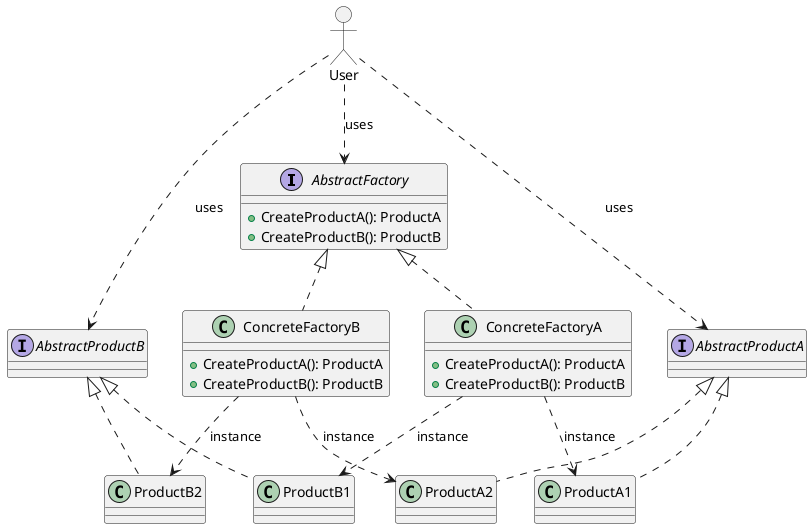@startuml
allowmixing
interface AbstractFactory {
    + CreateProductA(): ProductA
    + CreateProductB(): ProductB
}

class ConcreteFactoryA implements AbstractFactory {
    + CreateProductA(): ProductA
    + CreateProductB(): ProductB
}

class ConcreteFactoryB implements AbstractFactory {
    + CreateProductA(): ProductA
    + CreateProductB(): ProductB
}

interface AbstractProductA  {}
interface AbstractProductB {}

Class ProductA1 implements AbstractProductA
Class ProductB1 implements AbstractProductB

Class ProductA2 implements AbstractProductA
Class ProductB2 implements AbstractProductB

ConcreteFactoryA ..> ProductA1: instance
ConcreteFactoryA ..> ProductB1: instance
ConcreteFactoryB ..> ProductA2: instance
ConcreteFactoryB ..> ProductB2: instance

actor User

User ..> AbstractFactory: uses
User ..> AbstractProductA: uses
User ..> AbstractProductB: uses

@enduml